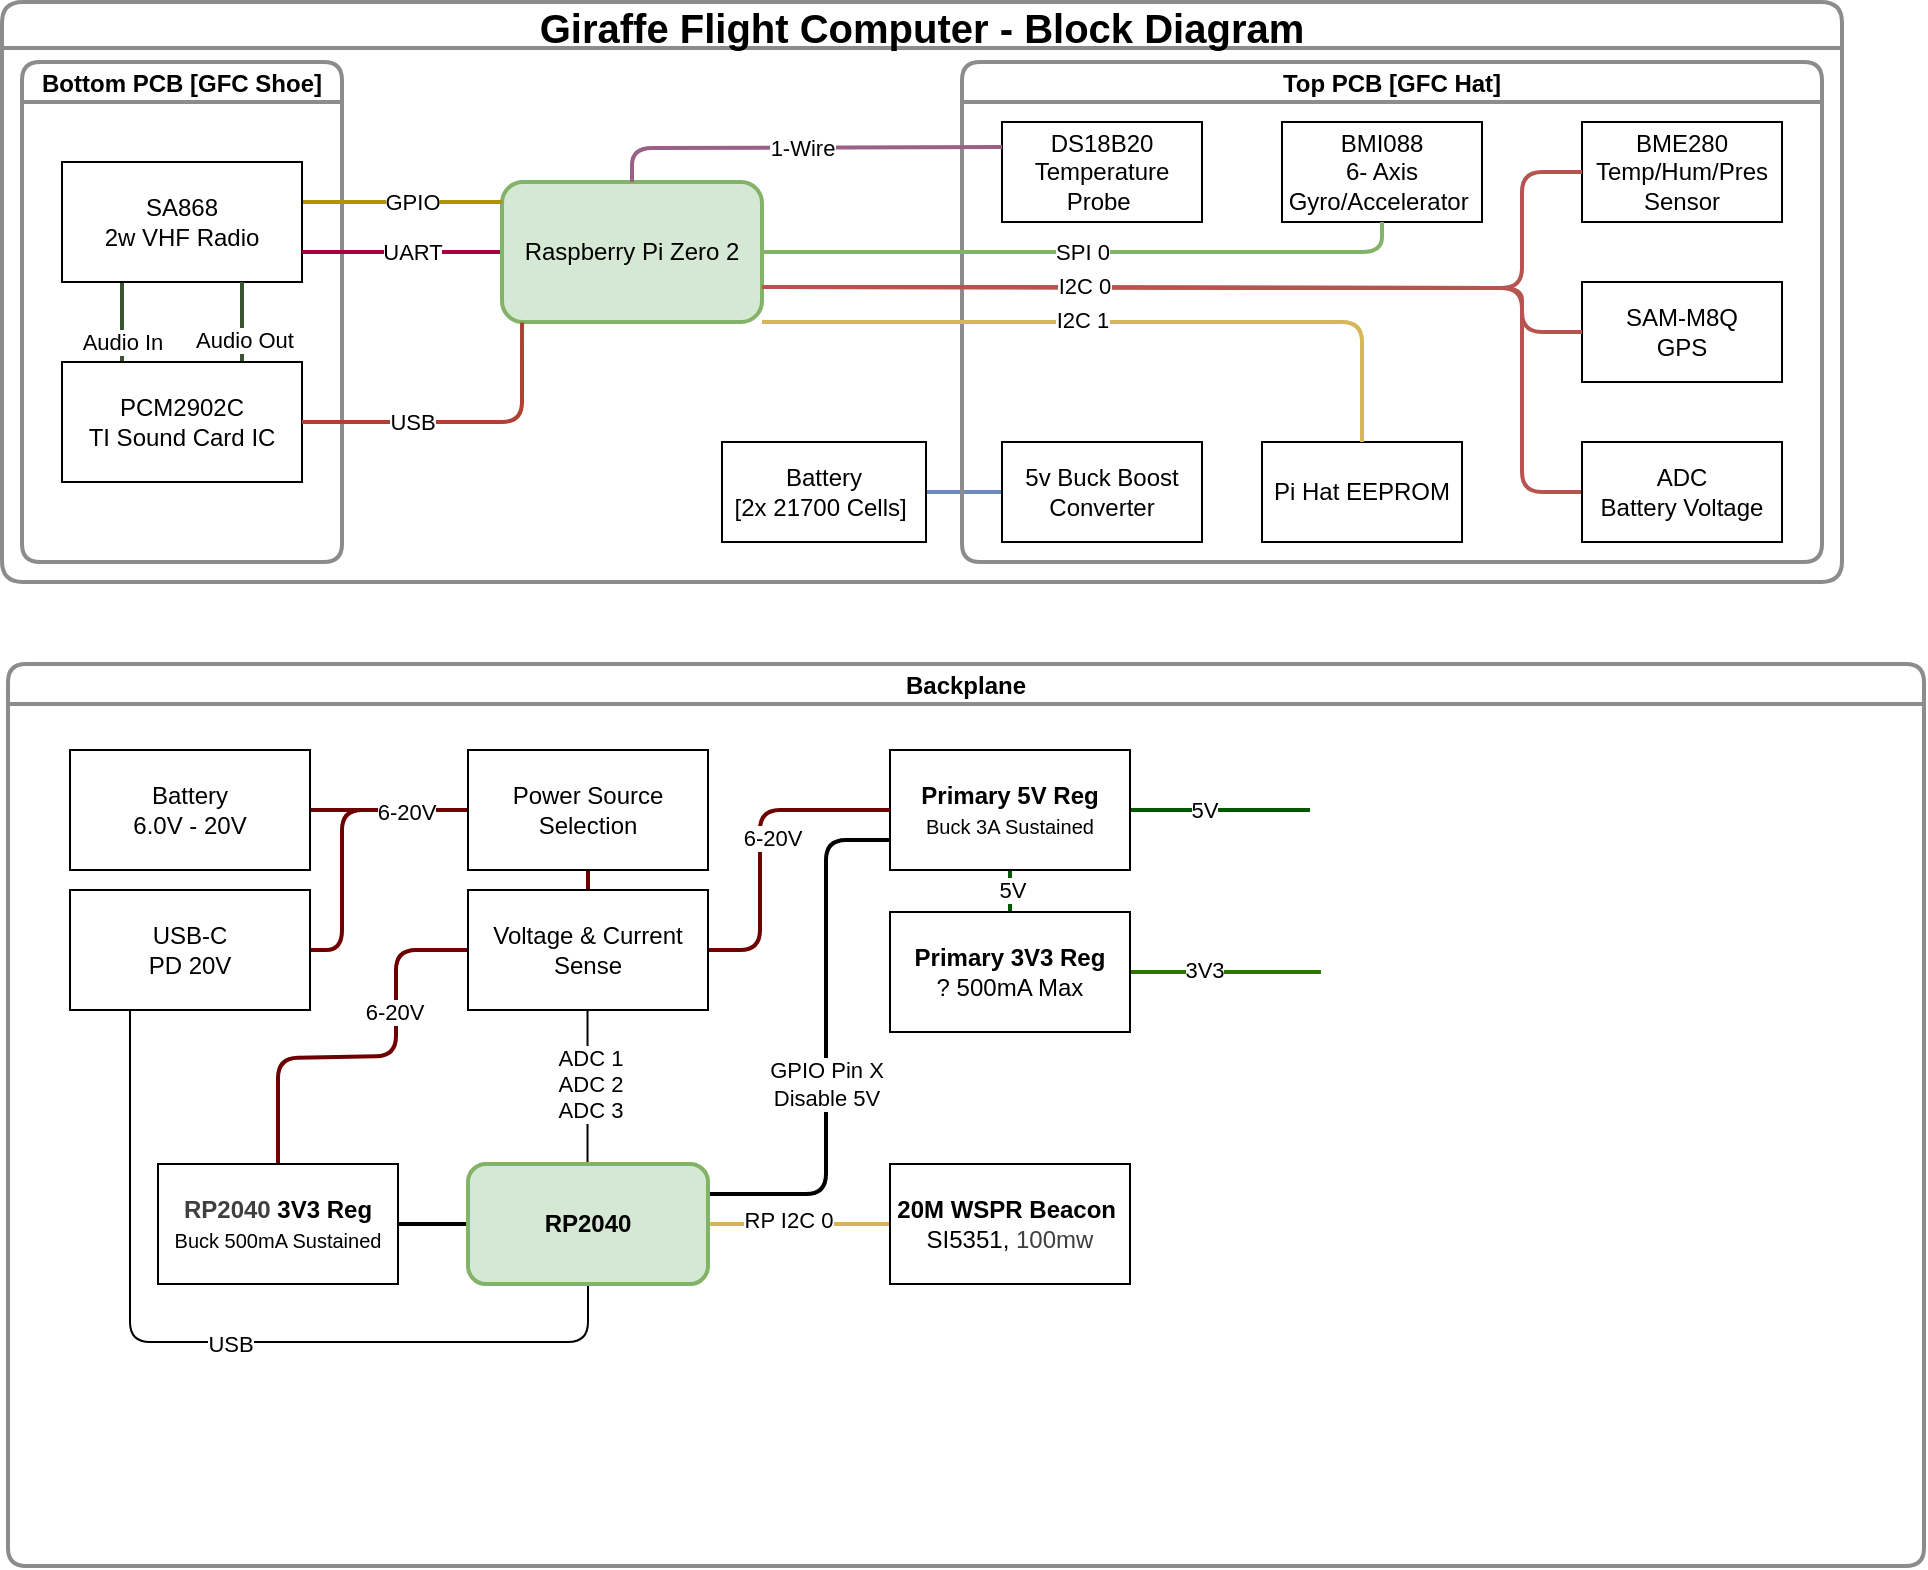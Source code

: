 <mxfile>
    <diagram id="xH-T24poy5hYIG6f6IRd" name="Page-1">
        <mxGraphModel dx="1782" dy="244" grid="0" gridSize="10" guides="1" tooltips="1" connect="1" arrows="1" fold="1" page="0" pageScale="1" pageWidth="1100" pageHeight="850" math="0" shadow="0">
            <root>
                <mxCell id="0"/>
                <mxCell id="1" parent="0"/>
                <mxCell id="294" value="Giraffe Flight Computer - Block Diagram" style="swimlane;rounded=1;shadow=0;glass=0;sketch=0;fontSize=20;strokeColor=#8C8C8C;strokeWidth=2;" parent="1" vertex="1">
                    <mxGeometry x="-429" y="405" width="920" height="290" as="geometry"/>
                </mxCell>
                <mxCell id="357" style="edgeStyle=none;html=1;entryX=1;entryY=0.75;entryDx=0;entryDy=0;endArrow=none;endFill=0;strokeWidth=2;strokeColor=#b85450;fillColor=#f8cecc;gradientColor=#ea6b66;" parent="294" source="332" target="337" edge="1">
                    <mxGeometry relative="1" as="geometry">
                        <Array as="points">
                            <mxPoint x="760" y="245"/>
                            <mxPoint x="760" y="143"/>
                        </Array>
                    </mxGeometry>
                </mxCell>
                <mxCell id="312" value="Bottom PCB [GFC Shoe]" style="swimlane;rounded=1;shadow=0;glass=0;sketch=0;fontSize=12;strokeColor=#8C8C8C;strokeWidth=2;startSize=20;" parent="294" vertex="1">
                    <mxGeometry x="10" y="30" width="160" height="250" as="geometry"/>
                </mxCell>
                <mxCell id="342" style="edgeStyle=none;html=1;exitX=0.25;exitY=1;exitDx=0;exitDy=0;entryX=0.25;entryY=0;entryDx=0;entryDy=0;endArrow=none;endFill=0;strokeWidth=2;fillColor=#6d8764;strokeColor=#3A5431;" parent="312" source="325" target="327" edge="1">
                    <mxGeometry relative="1" as="geometry"/>
                </mxCell>
                <mxCell id="344" value="Audio In" style="edgeLabel;html=1;align=center;verticalAlign=middle;resizable=0;points=[];" parent="342" vertex="1" connectable="0">
                    <mxGeometry x="-0.162" y="1" relative="1" as="geometry">
                        <mxPoint x="-1" y="13" as="offset"/>
                    </mxGeometry>
                </mxCell>
                <mxCell id="325" value="SA868&lt;br&gt;2w VHF Radio" style="whiteSpace=wrap;html=1;" parent="312" vertex="1">
                    <mxGeometry x="20" y="50" width="120" height="60" as="geometry"/>
                </mxCell>
                <mxCell id="343" style="edgeStyle=none;html=1;exitX=0.75;exitY=0;exitDx=0;exitDy=0;entryX=0.75;entryY=1;entryDx=0;entryDy=0;endArrow=none;endFill=0;strokeWidth=2;fillColor=#6d8764;strokeColor=#3A5431;" parent="312" source="327" target="325" edge="1">
                    <mxGeometry relative="1" as="geometry"/>
                </mxCell>
                <mxCell id="345" value="Audio Out" style="edgeLabel;html=1;align=center;verticalAlign=middle;resizable=0;points=[];" parent="343" vertex="1" connectable="0">
                    <mxGeometry x="-0.46" y="-1" relative="1" as="geometry">
                        <mxPoint as="offset"/>
                    </mxGeometry>
                </mxCell>
                <mxCell id="327" value="PCM2902C&lt;br&gt;TI Sound Card IC" style="whiteSpace=wrap;html=1;" parent="312" vertex="1">
                    <mxGeometry x="20" y="150" width="120" height="60" as="geometry"/>
                </mxCell>
                <mxCell id="336" style="edgeStyle=none;html=1;entryX=0;entryY=0.5;entryDx=0;entryDy=0;endArrow=none;endFill=0;fillColor=#dae8fc;strokeColor=#6c8ebf;strokeWidth=2;" parent="294" source="311" target="334" edge="1">
                    <mxGeometry relative="1" as="geometry"/>
                </mxCell>
                <mxCell id="314" value="Top PCB [GFC Hat]" style="swimlane;rounded=1;shadow=0;glass=0;sketch=0;fontSize=12;strokeColor=#8C8C8C;strokeWidth=2;startSize=20;" parent="294" vertex="1">
                    <mxGeometry x="480" y="30" width="430" height="250" as="geometry"/>
                </mxCell>
                <mxCell id="329" value="BME280&lt;br&gt;Temp/Hum/Pres Sensor" style="whiteSpace=wrap;html=1;" parent="314" vertex="1">
                    <mxGeometry x="310" y="30" width="100" height="50" as="geometry"/>
                </mxCell>
                <mxCell id="330" value="SAM-M8Q&lt;br&gt;GPS" style="whiteSpace=wrap;html=1;" parent="314" vertex="1">
                    <mxGeometry x="310" y="110" width="100" height="50" as="geometry"/>
                </mxCell>
                <mxCell id="328" value="BMI088&lt;br&gt;6- Axis Gyro/Accelerator&amp;nbsp;" style="whiteSpace=wrap;html=1;" parent="314" vertex="1">
                    <mxGeometry x="160" y="30" width="100" height="50" as="geometry"/>
                </mxCell>
                <mxCell id="332" value="ADC&lt;br&gt;Battery Voltage" style="whiteSpace=wrap;html=1;" parent="314" vertex="1">
                    <mxGeometry x="310" y="190" width="100" height="50" as="geometry"/>
                </mxCell>
                <mxCell id="333" value="DS18B20&lt;br&gt;Temperature Probe&amp;nbsp;" style="whiteSpace=wrap;html=1;" parent="314" vertex="1">
                    <mxGeometry x="20" y="30" width="100" height="50" as="geometry"/>
                </mxCell>
                <mxCell id="334" value="5v Buck Boost Converter" style="whiteSpace=wrap;html=1;" parent="314" vertex="1">
                    <mxGeometry x="20" y="190" width="100" height="50" as="geometry"/>
                </mxCell>
                <mxCell id="335" value="Pi Hat EEPROM" style="whiteSpace=wrap;html=1;" parent="314" vertex="1">
                    <mxGeometry x="150" y="190" width="100" height="50" as="geometry"/>
                </mxCell>
                <UserObject label="Battery&lt;br&gt;[2x 21700 Cells]&amp;nbsp;" treeRoot="1" id="311">
                    <mxCell style="whiteSpace=wrap;html=1;align=center;treeFolding=1;treeMoving=1;newEdgeStyle={&quot;edgeStyle&quot;:&quot;elbowEdgeStyle&quot;,&quot;startArrow&quot;:&quot;none&quot;,&quot;endArrow&quot;:&quot;none&quot;};" parent="294" vertex="1">
                        <mxGeometry x="360" y="220" width="102" height="50" as="geometry"/>
                    </mxCell>
                </UserObject>
                <mxCell id="338" style="edgeStyle=none;html=1;entryX=1;entryY=0.75;entryDx=0;entryDy=0;endArrow=none;endFill=0;strokeWidth=2;fillColor=#d80073;strokeColor=#A50040;" parent="294" source="337" target="325" edge="1">
                    <mxGeometry relative="1" as="geometry"/>
                </mxCell>
                <mxCell id="339" value="UART" style="edgeLabel;html=1;align=center;verticalAlign=middle;resizable=0;points=[];" parent="338" vertex="1" connectable="0">
                    <mxGeometry x="-0.349" y="-2" relative="1" as="geometry">
                        <mxPoint x="-13" y="2" as="offset"/>
                    </mxGeometry>
                </mxCell>
                <mxCell id="337" value="Raspberry Pi Zero 2" style="whiteSpace=wrap;html=1;rounded=1;shadow=0;glass=0;strokeColor=#82b366;strokeWidth=2;align=center;verticalAlign=middle;fontFamily=Helvetica;fontSize=12;fontColor=default;fillColor=#d5e8d4;" parent="294" vertex="1">
                    <mxGeometry x="250" y="90" width="130" height="70" as="geometry"/>
                </mxCell>
                <mxCell id="340" style="edgeStyle=none;html=1;exitX=-0.004;exitY=0.071;exitDx=0;exitDy=0;entryX=1;entryY=0.25;entryDx=0;entryDy=0;endArrow=none;endFill=0;strokeWidth=2;exitPerimeter=0;fillColor=#e3c800;strokeColor=#B09500;" parent="294" edge="1">
                    <mxGeometry relative="1" as="geometry">
                        <mxPoint x="250.0" y="100.0" as="sourcePoint"/>
                        <mxPoint x="150.52" y="100.03" as="targetPoint"/>
                    </mxGeometry>
                </mxCell>
                <mxCell id="341" value="GPIO" style="edgeLabel;html=1;align=center;verticalAlign=middle;resizable=0;points=[];" parent="340" vertex="1" connectable="0">
                    <mxGeometry x="-0.134" y="-1" relative="1" as="geometry">
                        <mxPoint x="-2" y="1" as="offset"/>
                    </mxGeometry>
                </mxCell>
                <mxCell id="346" style="edgeStyle=none;html=1;exitX=1;exitY=0.5;exitDx=0;exitDy=0;entryX=0.077;entryY=1.003;entryDx=0;entryDy=0;endArrow=none;endFill=0;strokeWidth=2;entryPerimeter=0;fillColor=#fad9d5;strokeColor=#ae4132;" parent="294" source="327" target="337" edge="1">
                    <mxGeometry relative="1" as="geometry">
                        <Array as="points">
                            <mxPoint x="260" y="210"/>
                        </Array>
                    </mxGeometry>
                </mxCell>
                <mxCell id="347" value="USB" style="edgeLabel;html=1;align=center;verticalAlign=middle;resizable=0;points=[];" parent="346" vertex="1" connectable="0">
                    <mxGeometry x="-0.219" relative="1" as="geometry">
                        <mxPoint x="-8" as="offset"/>
                    </mxGeometry>
                </mxCell>
                <mxCell id="348" style="edgeStyle=none;html=1;entryX=0.5;entryY=0;entryDx=0;entryDy=0;endArrow=none;endFill=0;strokeWidth=2;exitX=0;exitY=0.25;exitDx=0;exitDy=0;gradientColor=#d5739d;fillColor=#e6d0de;strokeColor=#996185;" parent="294" source="333" target="337" edge="1">
                    <mxGeometry relative="1" as="geometry">
                        <Array as="points">
                            <mxPoint x="315" y="73"/>
                        </Array>
                    </mxGeometry>
                </mxCell>
                <mxCell id="349" value="1-Wire" style="edgeLabel;html=1;align=center;verticalAlign=middle;resizable=0;points=[];" parent="348" vertex="1" connectable="0">
                    <mxGeometry x="-0.006" relative="1" as="geometry">
                        <mxPoint as="offset"/>
                    </mxGeometry>
                </mxCell>
                <mxCell id="350" style="edgeStyle=none;html=1;entryX=1;entryY=0.5;entryDx=0;entryDy=0;endArrow=none;endFill=0;strokeWidth=2;gradientColor=#97d077;fillColor=#d5e8d4;strokeColor=#82b366;" parent="294" source="328" target="337" edge="1">
                    <mxGeometry relative="1" as="geometry">
                        <Array as="points">
                            <mxPoint x="690" y="125"/>
                        </Array>
                    </mxGeometry>
                </mxCell>
                <mxCell id="351" value="SPI 0" style="edgeLabel;html=1;align=center;verticalAlign=middle;resizable=0;points=[];" parent="350" vertex="1" connectable="0">
                    <mxGeometry x="0.152" relative="1" as="geometry">
                        <mxPoint x="22" as="offset"/>
                    </mxGeometry>
                </mxCell>
                <mxCell id="352" style="edgeStyle=none;html=1;entryX=1;entryY=0.75;entryDx=0;entryDy=0;endArrow=none;endFill=0;strokeWidth=2;gradientColor=#ea6b66;fillColor=#f8cecc;strokeColor=#b85450;" parent="294" source="329" target="337" edge="1">
                    <mxGeometry relative="1" as="geometry">
                        <Array as="points">
                            <mxPoint x="760" y="85"/>
                            <mxPoint x="760" y="143"/>
                        </Array>
                    </mxGeometry>
                </mxCell>
                <mxCell id="355" style="edgeStyle=none;html=1;entryX=1;entryY=0.75;entryDx=0;entryDy=0;endArrow=none;endFill=0;strokeWidth=2;strokeColor=#b85450;fillColor=#f8cecc;gradientColor=#ea6b66;" parent="294" source="330" target="337" edge="1">
                    <mxGeometry relative="1" as="geometry">
                        <Array as="points">
                            <mxPoint x="760" y="165"/>
                            <mxPoint x="760" y="143"/>
                        </Array>
                    </mxGeometry>
                </mxCell>
                <mxCell id="356" value="I2C 0" style="edgeLabel;html=1;align=center;verticalAlign=middle;resizable=0;points=[];" parent="355" vertex="1" connectable="0">
                    <mxGeometry x="0.258" y="-1" relative="1" as="geometry">
                        <mxPoint as="offset"/>
                    </mxGeometry>
                </mxCell>
                <mxCell id="358" style="edgeStyle=none;html=1;entryX=1;entryY=1;entryDx=0;entryDy=0;endArrow=none;endFill=0;strokeWidth=2;gradientColor=#ffd966;fillColor=#fff2cc;strokeColor=#d6b656;" parent="294" source="335" target="337" edge="1">
                    <mxGeometry relative="1" as="geometry">
                        <Array as="points">
                            <mxPoint x="680" y="160"/>
                        </Array>
                    </mxGeometry>
                </mxCell>
                <mxCell id="359" value="I2C 1" style="edgeLabel;html=1;align=center;verticalAlign=middle;resizable=0;points=[];" parent="358" vertex="1" connectable="0">
                    <mxGeometry x="0.11" y="-1" relative="1" as="geometry">
                        <mxPoint as="offset"/>
                    </mxGeometry>
                </mxCell>
                <mxCell id="395" value="Backplane" style="swimlane;rounded=1;shadow=0;glass=0;sketch=0;fontSize=12;strokeColor=#8C8C8C;strokeWidth=2;startSize=20;" vertex="1" parent="1">
                    <mxGeometry x="-426" y="736" width="958" height="451" as="geometry"/>
                </mxCell>
                <mxCell id="419" style="edgeStyle=none;html=1;exitX=0.5;exitY=1;exitDx=0;exitDy=0;entryX=0.5;entryY=0;entryDx=0;entryDy=0;endArrow=none;endFill=0;fillColor=#008a00;strokeColor=#005700;strokeWidth=2;" edge="1" parent="395" source="402" target="418">
                    <mxGeometry relative="1" as="geometry"/>
                </mxCell>
                <mxCell id="429" value="5V" style="edgeLabel;html=1;align=center;verticalAlign=middle;resizable=0;points=[];" vertex="1" connectable="0" parent="419">
                    <mxGeometry x="-0.102" y="1" relative="1" as="geometry">
                        <mxPoint as="offset"/>
                    </mxGeometry>
                </mxCell>
                <mxCell id="432" style="edgeStyle=none;html=1;exitX=1;exitY=0.5;exitDx=0;exitDy=0;rounded=1;strokeColor=#005700;strokeWidth=2;align=center;verticalAlign=middle;fontFamily=Helvetica;fontSize=11;fontColor=default;labelBackgroundColor=default;endArrow=none;endFill=0;fillColor=#008a00;" edge="1" parent="395" source="402">
                    <mxGeometry relative="1" as="geometry">
                        <mxPoint x="651" y="73" as="targetPoint"/>
                    </mxGeometry>
                </mxCell>
                <mxCell id="433" value="5V" style="edgeLabel;html=1;align=center;verticalAlign=middle;resizable=0;points=[];" vertex="1" connectable="0" parent="432">
                    <mxGeometry x="0.549" y="-1" relative="1" as="geometry">
                        <mxPoint x="-33" y="-1" as="offset"/>
                    </mxGeometry>
                </mxCell>
                <mxCell id="402" value="&lt;div&gt;&lt;b&gt;Primary 5V Reg&lt;/b&gt;&lt;/div&gt;&lt;div&gt;&lt;span style=&quot;background-color: transparent;&quot;&gt;&lt;font style=&quot;font-size: 10px;&quot;&gt;Buck 3A Sustained&lt;/font&gt;&lt;/span&gt;&lt;/div&gt;" style="whiteSpace=wrap;html=1;" vertex="1" parent="395">
                    <mxGeometry x="441" y="43" width="120" height="60" as="geometry"/>
                </mxCell>
                <mxCell id="426" style="edgeStyle=none;html=1;exitX=1;exitY=0.5;exitDx=0;exitDy=0;entryX=0;entryY=0.5;entryDx=0;entryDy=0;endArrow=none;endFill=0;fillColor=#a20025;strokeColor=#6F0000;strokeWidth=2;" edge="1" parent="395" source="398" target="405">
                    <mxGeometry relative="1" as="geometry">
                        <Array as="points">
                            <mxPoint x="167" y="143"/>
                            <mxPoint x="167" y="73"/>
                        </Array>
                    </mxGeometry>
                </mxCell>
                <mxCell id="458" style="edgeStyle=none;html=1;entryX=0.5;entryY=1;entryDx=0;entryDy=0;exitX=0.25;exitY=1;exitDx=0;exitDy=0;endArrow=none;endFill=0;" edge="1" parent="395" source="398" target="422">
                    <mxGeometry relative="1" as="geometry">
                        <Array as="points">
                            <mxPoint x="61" y="339"/>
                            <mxPoint x="290" y="339"/>
                        </Array>
                    </mxGeometry>
                </mxCell>
                <mxCell id="459" value="USB" style="edgeLabel;html=1;align=center;verticalAlign=middle;resizable=0;points=[];" vertex="1" connectable="0" parent="458">
                    <mxGeometry x="0.016" y="-1" relative="1" as="geometry">
                        <mxPoint as="offset"/>
                    </mxGeometry>
                </mxCell>
                <mxCell id="398" value="USB-C&lt;div&gt;PD 20V&lt;/div&gt;" style="whiteSpace=wrap;html=1;" vertex="1" parent="395">
                    <mxGeometry x="31" y="113" width="120" height="60" as="geometry"/>
                </mxCell>
                <mxCell id="427" style="edgeStyle=none;html=1;exitX=1;exitY=0.5;exitDx=0;exitDy=0;entryX=0;entryY=0.5;entryDx=0;entryDy=0;endArrow=none;endFill=0;fillColor=#a20025;strokeColor=#6F0000;strokeWidth=2;" edge="1" parent="395" source="401" target="405">
                    <mxGeometry relative="1" as="geometry"/>
                </mxCell>
                <mxCell id="428" value="6-20V" style="edgeLabel;html=1;align=center;verticalAlign=middle;resizable=0;points=[];" vertex="1" connectable="0" parent="427">
                    <mxGeometry x="0.201" y="-1" relative="1" as="geometry">
                        <mxPoint as="offset"/>
                    </mxGeometry>
                </mxCell>
                <mxCell id="401" value="&lt;div&gt;Battery&lt;/div&gt;&lt;div&gt;6.0V - 20&lt;span style=&quot;background-color: transparent;&quot;&gt;V&lt;/span&gt;&lt;/div&gt;" style="whiteSpace=wrap;html=1;" vertex="1" parent="395">
                    <mxGeometry x="31" y="43" width="120" height="60" as="geometry"/>
                </mxCell>
                <mxCell id="425" style="edgeStyle=none;html=1;exitX=0.5;exitY=1;exitDx=0;exitDy=0;entryX=0.5;entryY=0;entryDx=0;entryDy=0;endArrow=none;endFill=0;fillColor=#a20025;strokeColor=#6F0000;strokeWidth=2;" edge="1" parent="395" source="405" target="413">
                    <mxGeometry relative="1" as="geometry"/>
                </mxCell>
                <mxCell id="405" value="Power Source Selection" style="whiteSpace=wrap;html=1;" vertex="1" parent="395">
                    <mxGeometry x="230" y="43" width="120" height="60" as="geometry"/>
                </mxCell>
                <mxCell id="430" style="edgeStyle=none;html=1;exitX=1;exitY=0.5;exitDx=0;exitDy=0;entryX=0;entryY=0.5;entryDx=0;entryDy=0;rounded=1;strokeColor=#6F0000;strokeWidth=2;align=center;verticalAlign=middle;fontFamily=Helvetica;fontSize=11;fontColor=default;labelBackgroundColor=default;endArrow=none;endFill=0;fillColor=#a20025;" edge="1" parent="395" source="413" target="402">
                    <mxGeometry relative="1" as="geometry">
                        <Array as="points">
                            <mxPoint x="376" y="143"/>
                            <mxPoint x="376" y="109"/>
                            <mxPoint x="376" y="73"/>
                        </Array>
                    </mxGeometry>
                </mxCell>
                <mxCell id="443" value="6-20V" style="edgeLabel;html=1;align=center;verticalAlign=middle;resizable=0;points=[];" vertex="1" connectable="0" parent="430">
                    <mxGeometry x="0.261" y="1" relative="1" as="geometry">
                        <mxPoint y="15" as="offset"/>
                    </mxGeometry>
                </mxCell>
                <mxCell id="437" style="edgeStyle=none;html=1;exitX=0;exitY=0.5;exitDx=0;exitDy=0;entryX=0.5;entryY=0;entryDx=0;entryDy=0;rounded=1;strokeColor=#6F0000;strokeWidth=2;align=center;verticalAlign=middle;fontFamily=Helvetica;fontSize=11;fontColor=default;labelBackgroundColor=default;endArrow=none;endFill=0;fillColor=#a20025;" edge="1" parent="395" source="413" target="420">
                    <mxGeometry relative="1" as="geometry">
                        <Array as="points">
                            <mxPoint x="194" y="143"/>
                            <mxPoint x="194" y="196"/>
                            <mxPoint x="135" y="197"/>
                        </Array>
                    </mxGeometry>
                </mxCell>
                <mxCell id="442" value="6-20V" style="edgeLabel;html=1;align=center;verticalAlign=middle;resizable=0;points=[];" vertex="1" connectable="0" parent="437">
                    <mxGeometry x="-0.331" y="-1" relative="1" as="geometry">
                        <mxPoint as="offset"/>
                    </mxGeometry>
                </mxCell>
                <mxCell id="413" value="Voltage &amp;amp; Current Sense" style="whiteSpace=wrap;html=1;" vertex="1" parent="395">
                    <mxGeometry x="230" y="113" width="120" height="60" as="geometry"/>
                </mxCell>
                <mxCell id="438" style="edgeStyle=none;html=1;exitX=1;exitY=0.5;exitDx=0;exitDy=0;rounded=1;strokeColor=#2D7600;strokeWidth=2;align=center;verticalAlign=middle;fontFamily=Helvetica;fontSize=11;fontColor=default;labelBackgroundColor=default;endArrow=none;endFill=0;fillColor=#60a917;" edge="1" parent="395" source="418">
                    <mxGeometry relative="1" as="geometry">
                        <mxPoint x="656.465" y="154.048" as="targetPoint"/>
                    </mxGeometry>
                </mxCell>
                <mxCell id="439" value="3V3" style="edgeLabel;html=1;align=center;verticalAlign=middle;resizable=0;points=[];rounded=1;strokeColor=#005700;strokeWidth=2;fontFamily=Helvetica;fontSize=11;fontColor=default;labelBackgroundColor=default;fillColor=#008a00;" vertex="1" connectable="0" parent="438">
                    <mxGeometry x="-0.235" y="1" relative="1" as="geometry">
                        <mxPoint as="offset"/>
                    </mxGeometry>
                </mxCell>
                <mxCell id="418" value="&lt;div&gt;&lt;b&gt;Primary 3V3 Reg&lt;/b&gt;&lt;/div&gt;&lt;div&gt;? 500mA Max&lt;/div&gt;" style="whiteSpace=wrap;html=1;" vertex="1" parent="395">
                    <mxGeometry x="441" y="124" width="120" height="60" as="geometry"/>
                </mxCell>
                <mxCell id="420" value="&lt;div&gt;&lt;b style=&quot;background-color: transparent; color: rgb(63, 63, 63); scrollbar-color: light-dark(#e2e2e2, #4b4b4b)&lt;br/&gt;&#x9;&#x9;&#x9;&#x9;&#x9;light-dark(#fbfbfb, var(--dark-panel-color));&quot;&gt;RP2040&amp;nbsp;&lt;/b&gt;&lt;b&gt;3V3 Reg&lt;/b&gt;&lt;/div&gt;&lt;div&gt;&lt;font style=&quot;font-size: 10px;&quot;&gt;Buck 500mA Sustained&lt;/font&gt;&lt;/div&gt;" style="whiteSpace=wrap;html=1;" vertex="1" parent="395">
                    <mxGeometry x="75" y="250" width="120" height="60" as="geometry"/>
                </mxCell>
                <mxCell id="424" style="edgeStyle=none;html=1;exitX=1;exitY=0.5;exitDx=0;exitDy=0;entryX=0;entryY=0.5;entryDx=0;entryDy=0;endArrow=none;endFill=0;fillColor=#fff2cc;strokeColor=#d6b656;strokeWidth=2;rounded=1;align=center;verticalAlign=middle;fontFamily=Helvetica;fontSize=11;fontColor=default;labelBackgroundColor=default;gradientColor=#ffd966;" edge="1" parent="395" source="422" target="423">
                    <mxGeometry relative="1" as="geometry">
                        <Array as="points"/>
                    </mxGeometry>
                </mxCell>
                <mxCell id="435" value="RP I2C 0" style="edgeLabel;html=1;align=center;verticalAlign=middle;resizable=0;points=[];rounded=1;strokeColor=#d6b656;strokeWidth=2;fontFamily=Helvetica;fontSize=11;fontColor=default;labelBackgroundColor=default;fillColor=#fff2cc;gradientColor=#ffd966;" vertex="1" connectable="0" parent="424">
                    <mxGeometry x="-0.127" y="2" relative="1" as="geometry">
                        <mxPoint as="offset"/>
                    </mxGeometry>
                </mxCell>
                <mxCell id="434" style="edgeStyle=none;html=1;exitX=0;exitY=0.5;exitDx=0;exitDy=0;entryX=1;entryY=0.5;entryDx=0;entryDy=0;strokeWidth=2;endArrow=none;endFill=0;" edge="1" parent="395" source="422" target="420">
                    <mxGeometry relative="1" as="geometry"/>
                </mxCell>
                <mxCell id="444" style="edgeStyle=none;html=1;exitX=1;exitY=0.25;exitDx=0;exitDy=0;entryX=0;entryY=0.75;entryDx=0;entryDy=0;endArrow=none;endFill=0;strokeWidth=2;" edge="1" parent="395" source="422" target="402">
                    <mxGeometry relative="1" as="geometry">
                        <Array as="points">
                            <mxPoint x="409" y="265"/>
                            <mxPoint x="409" y="88"/>
                        </Array>
                    </mxGeometry>
                </mxCell>
                <mxCell id="445" value="GPIO Pin X&lt;div&gt;Disable 5V&lt;/div&gt;" style="edgeLabel;html=1;align=center;verticalAlign=middle;resizable=0;points=[];" vertex="1" connectable="0" parent="444">
                    <mxGeometry x="-0.37" y="1" relative="1" as="geometry">
                        <mxPoint x="1" y="-30" as="offset"/>
                    </mxGeometry>
                </mxCell>
                <mxCell id="456" style="edgeStyle=none;html=1;exitX=0.75;exitY=0;exitDx=0;exitDy=0;entryX=0.75;entryY=1;entryDx=0;entryDy=0;endArrow=none;endFill=0;" edge="1" parent="395">
                    <mxGeometry relative="1" as="geometry">
                        <mxPoint x="289.76" y="250" as="sourcePoint"/>
                        <mxPoint x="289.76" y="173" as="targetPoint"/>
                    </mxGeometry>
                </mxCell>
                <mxCell id="457" value="ADC 1&lt;div&gt;ADC 2&lt;/div&gt;&lt;div&gt;ADC 3&lt;/div&gt;" style="edgeLabel;html=1;align=center;verticalAlign=middle;resizable=0;points=[];" vertex="1" connectable="0" parent="456">
                    <mxGeometry x="0.518" y="-1" relative="1" as="geometry">
                        <mxPoint y="18" as="offset"/>
                    </mxGeometry>
                </mxCell>
                <mxCell id="422" value="&lt;div&gt;&lt;b&gt;RP2040&lt;/b&gt;&lt;/div&gt;" style="whiteSpace=wrap;html=1;fillColor=#d5e8d4;strokeColor=#82b366;strokeWidth=2;perimeterSpacing=0;rounded=1;glass=0;shadow=0;" vertex="1" parent="395">
                    <mxGeometry x="230" y="250" width="120" height="60" as="geometry"/>
                </mxCell>
                <mxCell id="423" value="&lt;b&gt;20M WSPR Beacon&lt;span style=&quot;background-color: transparent;&quot;&gt;&amp;nbsp;&lt;/span&gt;&lt;/b&gt;&lt;div&gt;&lt;div&gt;&lt;span style=&quot;background-color: transparent;&quot;&gt;SI5351,&amp;nbsp;&lt;/span&gt;&lt;span style=&quot;color: rgb(63, 63, 63); background-color: transparent;&quot;&gt;100mw&lt;/span&gt;&lt;/div&gt;&lt;/div&gt;" style="whiteSpace=wrap;html=1;" vertex="1" parent="395">
                    <mxGeometry x="441" y="250" width="120" height="60" as="geometry"/>
                </mxCell>
            </root>
        </mxGraphModel>
    </diagram>
</mxfile>